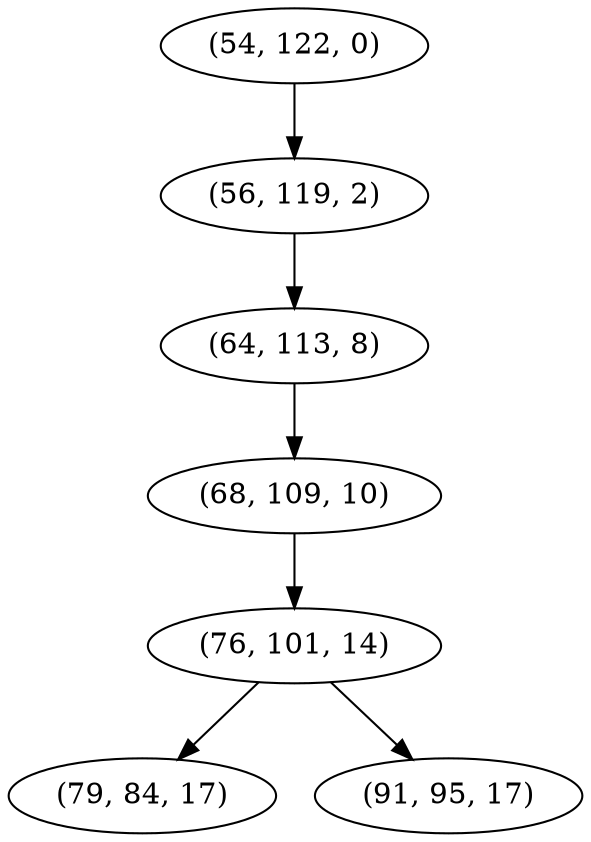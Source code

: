digraph tree {
    "(54, 122, 0)";
    "(56, 119, 2)";
    "(64, 113, 8)";
    "(68, 109, 10)";
    "(76, 101, 14)";
    "(79, 84, 17)";
    "(91, 95, 17)";
    "(54, 122, 0)" -> "(56, 119, 2)";
    "(56, 119, 2)" -> "(64, 113, 8)";
    "(64, 113, 8)" -> "(68, 109, 10)";
    "(68, 109, 10)" -> "(76, 101, 14)";
    "(76, 101, 14)" -> "(79, 84, 17)";
    "(76, 101, 14)" -> "(91, 95, 17)";
}
